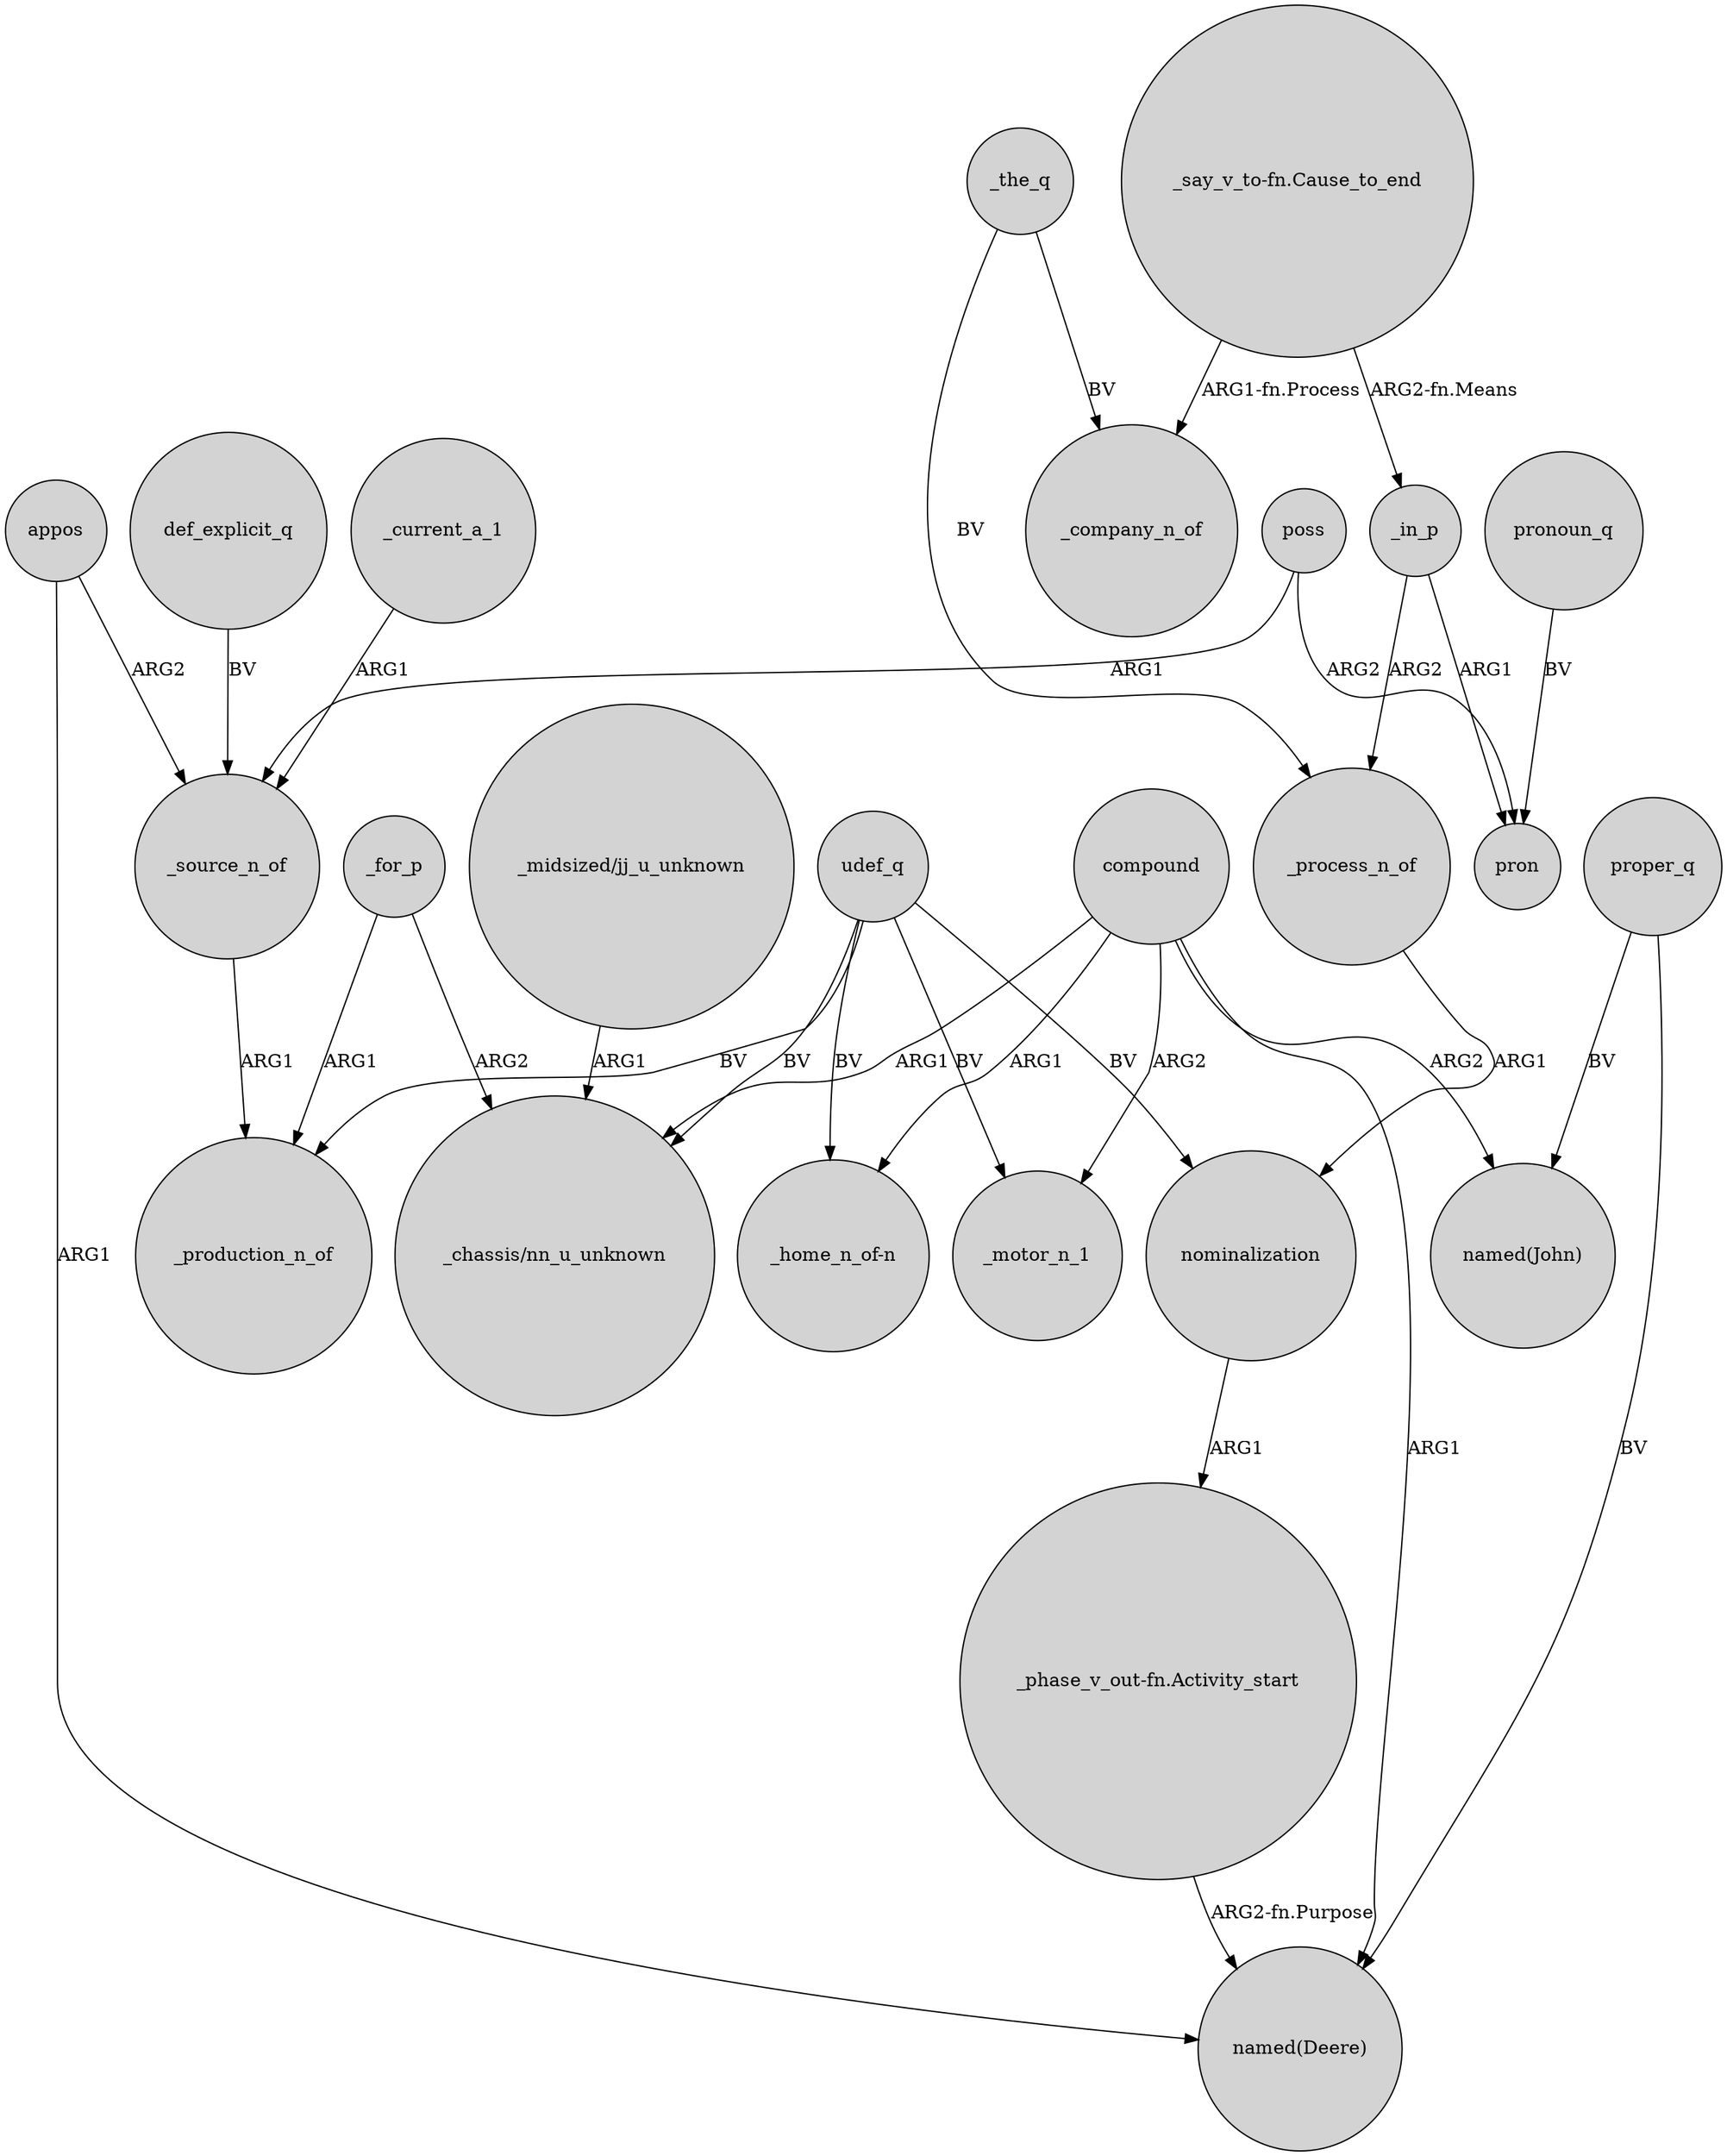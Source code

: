 digraph {
	node [shape=circle style=filled]
	appos -> _source_n_of [label=ARG2]
	udef_q -> _motor_n_1 [label=BV]
	"_say_v_to-fn.Cause_to_end" -> _in_p [label="ARG2-fn.Means"]
	udef_q -> "_chassis/nn_u_unknown" [label=BV]
	poss -> _source_n_of [label=ARG1]
	"_midsized/jj_u_unknown" -> "_chassis/nn_u_unknown" [label=ARG1]
	_the_q -> _process_n_of [label=BV]
	_for_p -> "_chassis/nn_u_unknown" [label=ARG2]
	udef_q -> nominalization [label=BV]
	proper_q -> "named(Deere)" [label=BV]
	def_explicit_q -> _source_n_of [label=BV]
	_current_a_1 -> _source_n_of [label=ARG1]
	_for_p -> _production_n_of [label=ARG1]
	_in_p -> _process_n_of [label=ARG2]
	"_phase_v_out-fn.Activity_start" -> "named(Deere)" [label="ARG2-fn.Purpose"]
	compound -> "_chassis/nn_u_unknown" [label=ARG1]
	pronoun_q -> pron [label=BV]
	compound -> "_home_n_of-n" [label=ARG1]
	_process_n_of -> nominalization [label=ARG1]
	poss -> pron [label=ARG2]
	compound -> "named(John)" [label=ARG2]
	_source_n_of -> _production_n_of [label=ARG1]
	udef_q -> "_home_n_of-n" [label=BV]
	compound -> _motor_n_1 [label=ARG2]
	nominalization -> "_phase_v_out-fn.Activity_start" [label=ARG1]
	appos -> "named(Deere)" [label=ARG1]
	"_say_v_to-fn.Cause_to_end" -> _company_n_of [label="ARG1-fn.Process"]
	compound -> "named(Deere)" [label=ARG1]
	_the_q -> _company_n_of [label=BV]
	_in_p -> pron [label=ARG1]
	udef_q -> _production_n_of [label=BV]
	proper_q -> "named(John)" [label=BV]
}
